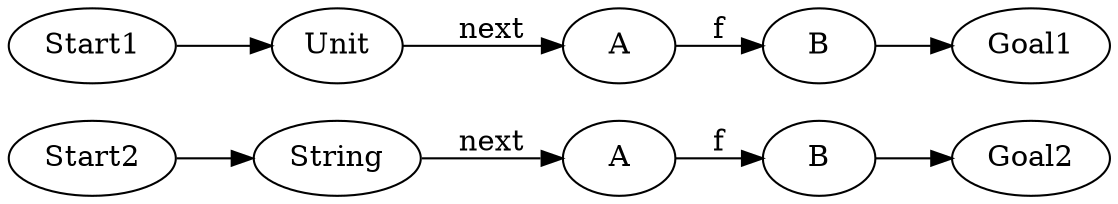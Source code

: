 digraph {
    rankdir=LR

    Start2[class="extremity"]
    Start1[class="extremity"]
    Goal1[class="extremity"]
    Goal2[class="extremity"]

    Unit[class="start"]
    String[class="start"]
    A1[label="A"]
    A2[label="A"]
    B1[label="B" class="goal"]
    B2[label="B" class="goal"]

    Unit -> A1[label="next"]
    A1 -> B1[label="f"]

    String -> A2[label="next"]
    A2 -> B2[label="f"]


    Start1 -> Unit[class="start"]
    Start2 -> String[class="start"]
    B1 -> Goal1[class="goal"]
    B2 -> Goal2[class="goal"]
}
